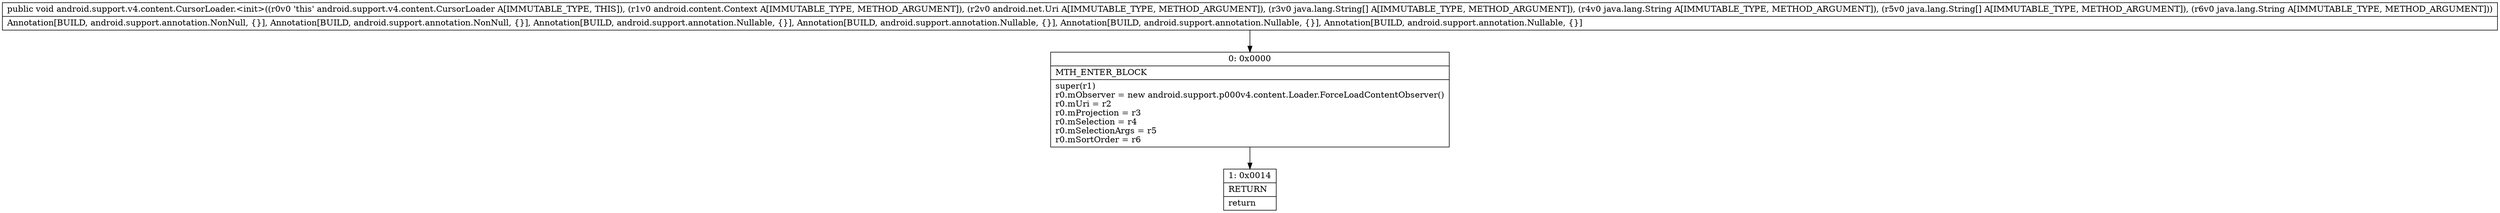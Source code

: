 digraph "CFG forandroid.support.v4.content.CursorLoader.\<init\>(Landroid\/content\/Context;Landroid\/net\/Uri;[Ljava\/lang\/String;Ljava\/lang\/String;[Ljava\/lang\/String;Ljava\/lang\/String;)V" {
Node_0 [shape=record,label="{0\:\ 0x0000|MTH_ENTER_BLOCK\l|super(r1)\lr0.mObserver = new android.support.p000v4.content.Loader.ForceLoadContentObserver()\lr0.mUri = r2\lr0.mProjection = r3\lr0.mSelection = r4\lr0.mSelectionArgs = r5\lr0.mSortOrder = r6\l}"];
Node_1 [shape=record,label="{1\:\ 0x0014|RETURN\l|return\l}"];
MethodNode[shape=record,label="{public void android.support.v4.content.CursorLoader.\<init\>((r0v0 'this' android.support.v4.content.CursorLoader A[IMMUTABLE_TYPE, THIS]), (r1v0 android.content.Context A[IMMUTABLE_TYPE, METHOD_ARGUMENT]), (r2v0 android.net.Uri A[IMMUTABLE_TYPE, METHOD_ARGUMENT]), (r3v0 java.lang.String[] A[IMMUTABLE_TYPE, METHOD_ARGUMENT]), (r4v0 java.lang.String A[IMMUTABLE_TYPE, METHOD_ARGUMENT]), (r5v0 java.lang.String[] A[IMMUTABLE_TYPE, METHOD_ARGUMENT]), (r6v0 java.lang.String A[IMMUTABLE_TYPE, METHOD_ARGUMENT]))  | Annotation[BUILD, android.support.annotation.NonNull, \{\}], Annotation[BUILD, android.support.annotation.NonNull, \{\}], Annotation[BUILD, android.support.annotation.Nullable, \{\}], Annotation[BUILD, android.support.annotation.Nullable, \{\}], Annotation[BUILD, android.support.annotation.Nullable, \{\}], Annotation[BUILD, android.support.annotation.Nullable, \{\}]\l}"];
MethodNode -> Node_0;
Node_0 -> Node_1;
}

